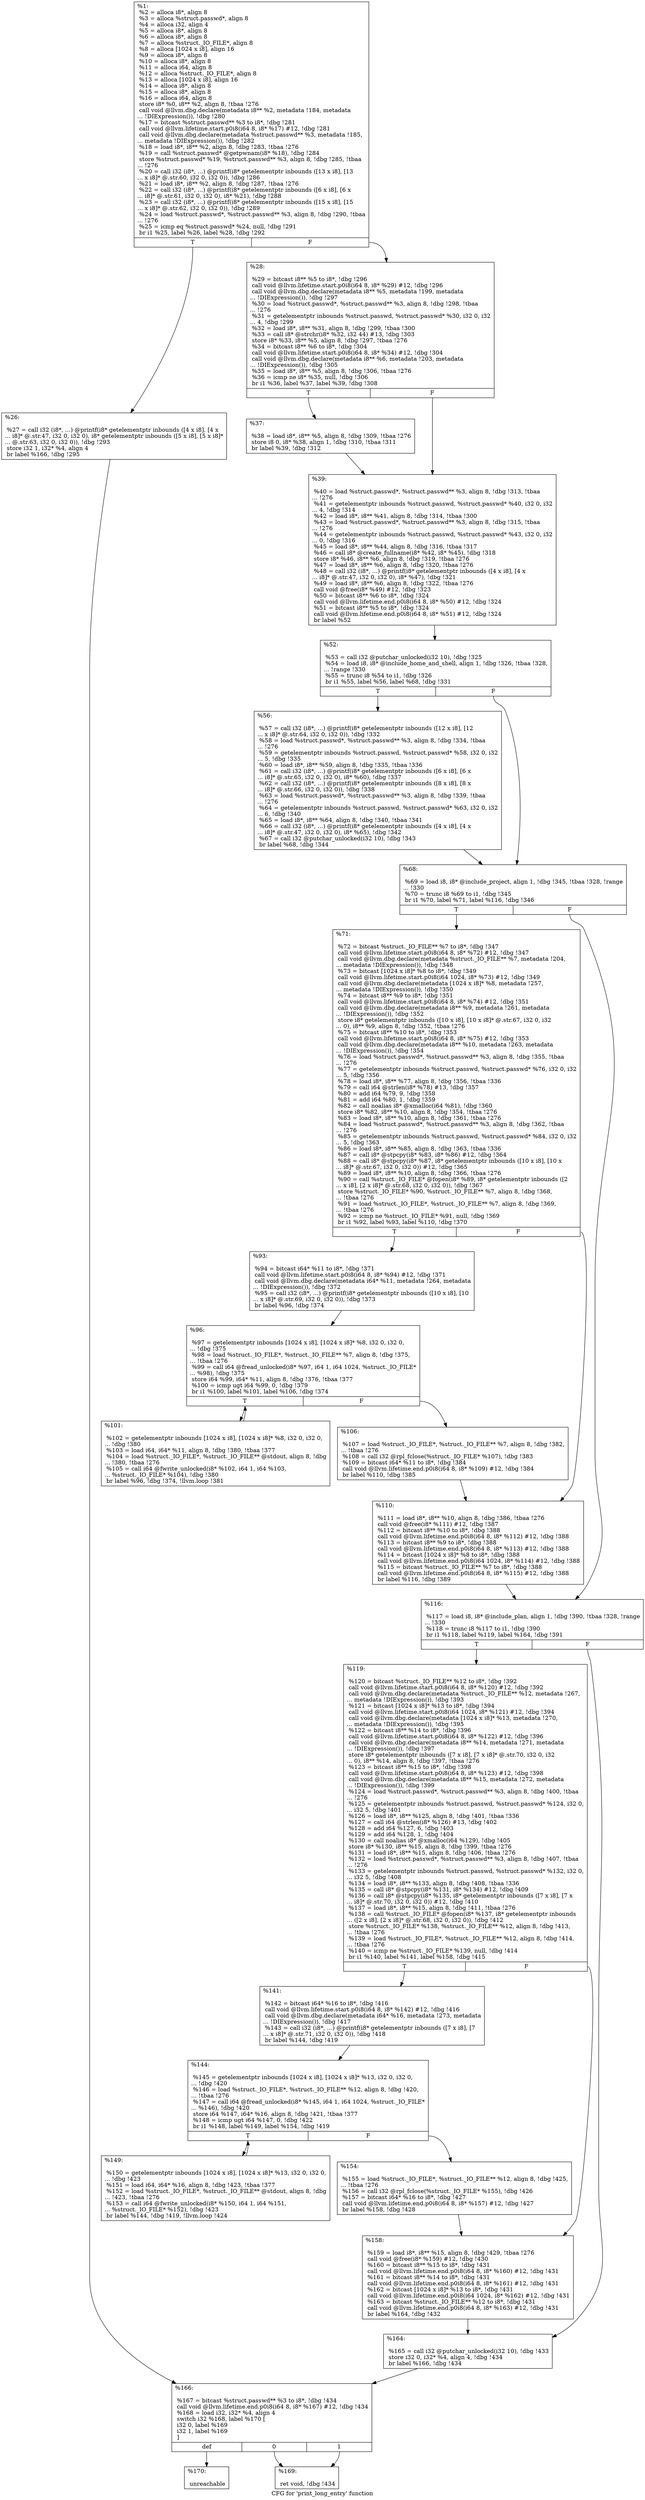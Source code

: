 digraph "CFG for 'print_long_entry' function" {
	label="CFG for 'print_long_entry' function";

	Node0xbbe560 [shape=record,label="{%1:\l  %2 = alloca i8*, align 8\l  %3 = alloca %struct.passwd*, align 8\l  %4 = alloca i32, align 4\l  %5 = alloca i8*, align 8\l  %6 = alloca i8*, align 8\l  %7 = alloca %struct._IO_FILE*, align 8\l  %8 = alloca [1024 x i8], align 16\l  %9 = alloca i8*, align 8\l  %10 = alloca i8*, align 8\l  %11 = alloca i64, align 8\l  %12 = alloca %struct._IO_FILE*, align 8\l  %13 = alloca [1024 x i8], align 16\l  %14 = alloca i8*, align 8\l  %15 = alloca i8*, align 8\l  %16 = alloca i64, align 8\l  store i8* %0, i8** %2, align 8, !tbaa !276\l  call void @llvm.dbg.declare(metadata i8** %2, metadata !184, metadata\l... !DIExpression()), !dbg !280\l  %17 = bitcast %struct.passwd** %3 to i8*, !dbg !281\l  call void @llvm.lifetime.start.p0i8(i64 8, i8* %17) #12, !dbg !281\l  call void @llvm.dbg.declare(metadata %struct.passwd** %3, metadata !185,\l... metadata !DIExpression()), !dbg !282\l  %18 = load i8*, i8** %2, align 8, !dbg !283, !tbaa !276\l  %19 = call %struct.passwd* @getpwnam(i8* %18), !dbg !284\l  store %struct.passwd* %19, %struct.passwd** %3, align 8, !dbg !285, !tbaa\l... !276\l  %20 = call i32 (i8*, ...) @printf(i8* getelementptr inbounds ([13 x i8], [13\l... x i8]* @.str.60, i32 0, i32 0)), !dbg !286\l  %21 = load i8*, i8** %2, align 8, !dbg !287, !tbaa !276\l  %22 = call i32 (i8*, ...) @printf(i8* getelementptr inbounds ([6 x i8], [6 x\l... i8]* @.str.61, i32 0, i32 0), i8* %21), !dbg !288\l  %23 = call i32 (i8*, ...) @printf(i8* getelementptr inbounds ([15 x i8], [15\l... x i8]* @.str.62, i32 0, i32 0)), !dbg !289\l  %24 = load %struct.passwd*, %struct.passwd** %3, align 8, !dbg !290, !tbaa\l... !276\l  %25 = icmp eq %struct.passwd* %24, null, !dbg !291\l  br i1 %25, label %26, label %28, !dbg !292\l|{<s0>T|<s1>F}}"];
	Node0xbbe560:s0 -> Node0xbbf040;
	Node0xbbe560:s1 -> Node0xbbf090;
	Node0xbbf040 [shape=record,label="{%26:\l\l  %27 = call i32 (i8*, ...) @printf(i8* getelementptr inbounds ([4 x i8], [4 x\l... i8]* @.str.47, i32 0, i32 0), i8* getelementptr inbounds ([5 x i8], [5 x i8]*\l... @.str.63, i32 0, i32 0)), !dbg !293\l  store i32 1, i32* %4, align 4\l  br label %166, !dbg !295\l}"];
	Node0xbbf040 -> Node0xbbf6d0;
	Node0xbbf090 [shape=record,label="{%28:\l\l  %29 = bitcast i8** %5 to i8*, !dbg !296\l  call void @llvm.lifetime.start.p0i8(i64 8, i8* %29) #12, !dbg !296\l  call void @llvm.dbg.declare(metadata i8** %5, metadata !199, metadata\l... !DIExpression()), !dbg !297\l  %30 = load %struct.passwd*, %struct.passwd** %3, align 8, !dbg !298, !tbaa\l... !276\l  %31 = getelementptr inbounds %struct.passwd, %struct.passwd* %30, i32 0, i32\l... 4, !dbg !299\l  %32 = load i8*, i8** %31, align 8, !dbg !299, !tbaa !300\l  %33 = call i8* @strchr(i8* %32, i32 44) #13, !dbg !303\l  store i8* %33, i8** %5, align 8, !dbg !297, !tbaa !276\l  %34 = bitcast i8** %6 to i8*, !dbg !304\l  call void @llvm.lifetime.start.p0i8(i64 8, i8* %34) #12, !dbg !304\l  call void @llvm.dbg.declare(metadata i8** %6, metadata !203, metadata\l... !DIExpression()), !dbg !305\l  %35 = load i8*, i8** %5, align 8, !dbg !306, !tbaa !276\l  %36 = icmp ne i8* %35, null, !dbg !306\l  br i1 %36, label %37, label %39, !dbg !308\l|{<s0>T|<s1>F}}"];
	Node0xbbf090:s0 -> Node0xbbf0e0;
	Node0xbbf090:s1 -> Node0xbbf130;
	Node0xbbf0e0 [shape=record,label="{%37:\l\l  %38 = load i8*, i8** %5, align 8, !dbg !309, !tbaa !276\l  store i8 0, i8* %38, align 1, !dbg !310, !tbaa !311\l  br label %39, !dbg !312\l}"];
	Node0xbbf0e0 -> Node0xbbf130;
	Node0xbbf130 [shape=record,label="{%39:\l\l  %40 = load %struct.passwd*, %struct.passwd** %3, align 8, !dbg !313, !tbaa\l... !276\l  %41 = getelementptr inbounds %struct.passwd, %struct.passwd* %40, i32 0, i32\l... 4, !dbg !314\l  %42 = load i8*, i8** %41, align 8, !dbg !314, !tbaa !300\l  %43 = load %struct.passwd*, %struct.passwd** %3, align 8, !dbg !315, !tbaa\l... !276\l  %44 = getelementptr inbounds %struct.passwd, %struct.passwd* %43, i32 0, i32\l... 0, !dbg !316\l  %45 = load i8*, i8** %44, align 8, !dbg !316, !tbaa !317\l  %46 = call i8* @create_fullname(i8* %42, i8* %45), !dbg !318\l  store i8* %46, i8** %6, align 8, !dbg !319, !tbaa !276\l  %47 = load i8*, i8** %6, align 8, !dbg !320, !tbaa !276\l  %48 = call i32 (i8*, ...) @printf(i8* getelementptr inbounds ([4 x i8], [4 x\l... i8]* @.str.47, i32 0, i32 0), i8* %47), !dbg !321\l  %49 = load i8*, i8** %6, align 8, !dbg !322, !tbaa !276\l  call void @free(i8* %49) #12, !dbg !323\l  %50 = bitcast i8** %6 to i8*, !dbg !324\l  call void @llvm.lifetime.end.p0i8(i64 8, i8* %50) #12, !dbg !324\l  %51 = bitcast i8** %5 to i8*, !dbg !324\l  call void @llvm.lifetime.end.p0i8(i64 8, i8* %51) #12, !dbg !324\l  br label %52\l}"];
	Node0xbbf130 -> Node0xbbf180;
	Node0xbbf180 [shape=record,label="{%52:\l\l  %53 = call i32 @putchar_unlocked(i32 10), !dbg !325\l  %54 = load i8, i8* @include_home_and_shell, align 1, !dbg !326, !tbaa !328,\l... !range !330\l  %55 = trunc i8 %54 to i1, !dbg !326\l  br i1 %55, label %56, label %68, !dbg !331\l|{<s0>T|<s1>F}}"];
	Node0xbbf180:s0 -> Node0xbbf1d0;
	Node0xbbf180:s1 -> Node0xbbf220;
	Node0xbbf1d0 [shape=record,label="{%56:\l\l  %57 = call i32 (i8*, ...) @printf(i8* getelementptr inbounds ([12 x i8], [12\l... x i8]* @.str.64, i32 0, i32 0)), !dbg !332\l  %58 = load %struct.passwd*, %struct.passwd** %3, align 8, !dbg !334, !tbaa\l... !276\l  %59 = getelementptr inbounds %struct.passwd, %struct.passwd* %58, i32 0, i32\l... 5, !dbg !335\l  %60 = load i8*, i8** %59, align 8, !dbg !335, !tbaa !336\l  %61 = call i32 (i8*, ...) @printf(i8* getelementptr inbounds ([6 x i8], [6 x\l... i8]* @.str.65, i32 0, i32 0), i8* %60), !dbg !337\l  %62 = call i32 (i8*, ...) @printf(i8* getelementptr inbounds ([8 x i8], [8 x\l... i8]* @.str.66, i32 0, i32 0)), !dbg !338\l  %63 = load %struct.passwd*, %struct.passwd** %3, align 8, !dbg !339, !tbaa\l... !276\l  %64 = getelementptr inbounds %struct.passwd, %struct.passwd* %63, i32 0, i32\l... 6, !dbg !340\l  %65 = load i8*, i8** %64, align 8, !dbg !340, !tbaa !341\l  %66 = call i32 (i8*, ...) @printf(i8* getelementptr inbounds ([4 x i8], [4 x\l... i8]* @.str.47, i32 0, i32 0), i8* %65), !dbg !342\l  %67 = call i32 @putchar_unlocked(i32 10), !dbg !343\l  br label %68, !dbg !344\l}"];
	Node0xbbf1d0 -> Node0xbbf220;
	Node0xbbf220 [shape=record,label="{%68:\l\l  %69 = load i8, i8* @include_project, align 1, !dbg !345, !tbaa !328, !range\l... !330\l  %70 = trunc i8 %69 to i1, !dbg !345\l  br i1 %70, label %71, label %116, !dbg !346\l|{<s0>T|<s1>F}}"];
	Node0xbbf220:s0 -> Node0xbbf270;
	Node0xbbf220:s1 -> Node0xbbf450;
	Node0xbbf270 [shape=record,label="{%71:\l\l  %72 = bitcast %struct._IO_FILE** %7 to i8*, !dbg !347\l  call void @llvm.lifetime.start.p0i8(i64 8, i8* %72) #12, !dbg !347\l  call void @llvm.dbg.declare(metadata %struct._IO_FILE** %7, metadata !204,\l... metadata !DIExpression()), !dbg !348\l  %73 = bitcast [1024 x i8]* %8 to i8*, !dbg !349\l  call void @llvm.lifetime.start.p0i8(i64 1024, i8* %73) #12, !dbg !349\l  call void @llvm.dbg.declare(metadata [1024 x i8]* %8, metadata !257,\l... metadata !DIExpression()), !dbg !350\l  %74 = bitcast i8** %9 to i8*, !dbg !351\l  call void @llvm.lifetime.start.p0i8(i64 8, i8* %74) #12, !dbg !351\l  call void @llvm.dbg.declare(metadata i8** %9, metadata !261, metadata\l... !DIExpression()), !dbg !352\l  store i8* getelementptr inbounds ([10 x i8], [10 x i8]* @.str.67, i32 0, i32\l... 0), i8** %9, align 8, !dbg !352, !tbaa !276\l  %75 = bitcast i8** %10 to i8*, !dbg !353\l  call void @llvm.lifetime.start.p0i8(i64 8, i8* %75) #12, !dbg !353\l  call void @llvm.dbg.declare(metadata i8** %10, metadata !263, metadata\l... !DIExpression()), !dbg !354\l  %76 = load %struct.passwd*, %struct.passwd** %3, align 8, !dbg !355, !tbaa\l... !276\l  %77 = getelementptr inbounds %struct.passwd, %struct.passwd* %76, i32 0, i32\l... 5, !dbg !356\l  %78 = load i8*, i8** %77, align 8, !dbg !356, !tbaa !336\l  %79 = call i64 @strlen(i8* %78) #13, !dbg !357\l  %80 = add i64 %79, 9, !dbg !358\l  %81 = add i64 %80, 1, !dbg !359\l  %82 = call noalias i8* @xmalloc(i64 %81), !dbg !360\l  store i8* %82, i8** %10, align 8, !dbg !354, !tbaa !276\l  %83 = load i8*, i8** %10, align 8, !dbg !361, !tbaa !276\l  %84 = load %struct.passwd*, %struct.passwd** %3, align 8, !dbg !362, !tbaa\l... !276\l  %85 = getelementptr inbounds %struct.passwd, %struct.passwd* %84, i32 0, i32\l... 5, !dbg !363\l  %86 = load i8*, i8** %85, align 8, !dbg !363, !tbaa !336\l  %87 = call i8* @stpcpy(i8* %83, i8* %86) #12, !dbg !364\l  %88 = call i8* @stpcpy(i8* %87, i8* getelementptr inbounds ([10 x i8], [10 x\l... i8]* @.str.67, i32 0, i32 0)) #12, !dbg !365\l  %89 = load i8*, i8** %10, align 8, !dbg !366, !tbaa !276\l  %90 = call %struct._IO_FILE* @fopen(i8* %89, i8* getelementptr inbounds ([2\l... x i8], [2 x i8]* @.str.68, i32 0, i32 0)), !dbg !367\l  store %struct._IO_FILE* %90, %struct._IO_FILE** %7, align 8, !dbg !368,\l... !tbaa !276\l  %91 = load %struct._IO_FILE*, %struct._IO_FILE** %7, align 8, !dbg !369,\l... !tbaa !276\l  %92 = icmp ne %struct._IO_FILE* %91, null, !dbg !369\l  br i1 %92, label %93, label %110, !dbg !370\l|{<s0>T|<s1>F}}"];
	Node0xbbf270:s0 -> Node0xbbf2c0;
	Node0xbbf270:s1 -> Node0xbbf400;
	Node0xbbf2c0 [shape=record,label="{%93:\l\l  %94 = bitcast i64* %11 to i8*, !dbg !371\l  call void @llvm.lifetime.start.p0i8(i64 8, i8* %94) #12, !dbg !371\l  call void @llvm.dbg.declare(metadata i64* %11, metadata !264, metadata\l... !DIExpression()), !dbg !372\l  %95 = call i32 (i8*, ...) @printf(i8* getelementptr inbounds ([10 x i8], [10\l... x i8]* @.str.69, i32 0, i32 0)), !dbg !373\l  br label %96, !dbg !374\l}"];
	Node0xbbf2c0 -> Node0xbbf310;
	Node0xbbf310 [shape=record,label="{%96:\l\l  %97 = getelementptr inbounds [1024 x i8], [1024 x i8]* %8, i32 0, i32 0,\l... !dbg !375\l  %98 = load %struct._IO_FILE*, %struct._IO_FILE** %7, align 8, !dbg !375,\l... !tbaa !276\l  %99 = call i64 @fread_unlocked(i8* %97, i64 1, i64 1024, %struct._IO_FILE*\l... %98), !dbg !375\l  store i64 %99, i64* %11, align 8, !dbg !376, !tbaa !377\l  %100 = icmp ugt i64 %99, 0, !dbg !379\l  br i1 %100, label %101, label %106, !dbg !374\l|{<s0>T|<s1>F}}"];
	Node0xbbf310:s0 -> Node0xbbf360;
	Node0xbbf310:s1 -> Node0xbbf3b0;
	Node0xbbf360 [shape=record,label="{%101:\l\l  %102 = getelementptr inbounds [1024 x i8], [1024 x i8]* %8, i32 0, i32 0,\l... !dbg !380\l  %103 = load i64, i64* %11, align 8, !dbg !380, !tbaa !377\l  %104 = load %struct._IO_FILE*, %struct._IO_FILE** @stdout, align 8, !dbg\l... !380, !tbaa !276\l  %105 = call i64 @fwrite_unlocked(i8* %102, i64 1, i64 %103,\l... %struct._IO_FILE* %104), !dbg !380\l  br label %96, !dbg !374, !llvm.loop !381\l}"];
	Node0xbbf360 -> Node0xbbf310;
	Node0xbbf3b0 [shape=record,label="{%106:\l\l  %107 = load %struct._IO_FILE*, %struct._IO_FILE** %7, align 8, !dbg !382,\l... !tbaa !276\l  %108 = call i32 @rpl_fclose(%struct._IO_FILE* %107), !dbg !383\l  %109 = bitcast i64* %11 to i8*, !dbg !384\l  call void @llvm.lifetime.end.p0i8(i64 8, i8* %109) #12, !dbg !384\l  br label %110, !dbg !385\l}"];
	Node0xbbf3b0 -> Node0xbbf400;
	Node0xbbf400 [shape=record,label="{%110:\l\l  %111 = load i8*, i8** %10, align 8, !dbg !386, !tbaa !276\l  call void @free(i8* %111) #12, !dbg !387\l  %112 = bitcast i8** %10 to i8*, !dbg !388\l  call void @llvm.lifetime.end.p0i8(i64 8, i8* %112) #12, !dbg !388\l  %113 = bitcast i8** %9 to i8*, !dbg !388\l  call void @llvm.lifetime.end.p0i8(i64 8, i8* %113) #12, !dbg !388\l  %114 = bitcast [1024 x i8]* %8 to i8*, !dbg !388\l  call void @llvm.lifetime.end.p0i8(i64 1024, i8* %114) #12, !dbg !388\l  %115 = bitcast %struct._IO_FILE** %7 to i8*, !dbg !388\l  call void @llvm.lifetime.end.p0i8(i64 8, i8* %115) #12, !dbg !388\l  br label %116, !dbg !389\l}"];
	Node0xbbf400 -> Node0xbbf450;
	Node0xbbf450 [shape=record,label="{%116:\l\l  %117 = load i8, i8* @include_plan, align 1, !dbg !390, !tbaa !328, !range\l... !330\l  %118 = trunc i8 %117 to i1, !dbg !390\l  br i1 %118, label %119, label %164, !dbg !391\l|{<s0>T|<s1>F}}"];
	Node0xbbf450:s0 -> Node0xbbf4a0;
	Node0xbbf450:s1 -> Node0xbbf680;
	Node0xbbf4a0 [shape=record,label="{%119:\l\l  %120 = bitcast %struct._IO_FILE** %12 to i8*, !dbg !392\l  call void @llvm.lifetime.start.p0i8(i64 8, i8* %120) #12, !dbg !392\l  call void @llvm.dbg.declare(metadata %struct._IO_FILE** %12, metadata !267,\l... metadata !DIExpression()), !dbg !393\l  %121 = bitcast [1024 x i8]* %13 to i8*, !dbg !394\l  call void @llvm.lifetime.start.p0i8(i64 1024, i8* %121) #12, !dbg !394\l  call void @llvm.dbg.declare(metadata [1024 x i8]* %13, metadata !270,\l... metadata !DIExpression()), !dbg !395\l  %122 = bitcast i8** %14 to i8*, !dbg !396\l  call void @llvm.lifetime.start.p0i8(i64 8, i8* %122) #12, !dbg !396\l  call void @llvm.dbg.declare(metadata i8** %14, metadata !271, metadata\l... !DIExpression()), !dbg !397\l  store i8* getelementptr inbounds ([7 x i8], [7 x i8]* @.str.70, i32 0, i32\l... 0), i8** %14, align 8, !dbg !397, !tbaa !276\l  %123 = bitcast i8** %15 to i8*, !dbg !398\l  call void @llvm.lifetime.start.p0i8(i64 8, i8* %123) #12, !dbg !398\l  call void @llvm.dbg.declare(metadata i8** %15, metadata !272, metadata\l... !DIExpression()), !dbg !399\l  %124 = load %struct.passwd*, %struct.passwd** %3, align 8, !dbg !400, !tbaa\l... !276\l  %125 = getelementptr inbounds %struct.passwd, %struct.passwd* %124, i32 0,\l... i32 5, !dbg !401\l  %126 = load i8*, i8** %125, align 8, !dbg !401, !tbaa !336\l  %127 = call i64 @strlen(i8* %126) #13, !dbg !402\l  %128 = add i64 %127, 6, !dbg !403\l  %129 = add i64 %128, 1, !dbg !404\l  %130 = call noalias i8* @xmalloc(i64 %129), !dbg !405\l  store i8* %130, i8** %15, align 8, !dbg !399, !tbaa !276\l  %131 = load i8*, i8** %15, align 8, !dbg !406, !tbaa !276\l  %132 = load %struct.passwd*, %struct.passwd** %3, align 8, !dbg !407, !tbaa\l... !276\l  %133 = getelementptr inbounds %struct.passwd, %struct.passwd* %132, i32 0,\l... i32 5, !dbg !408\l  %134 = load i8*, i8** %133, align 8, !dbg !408, !tbaa !336\l  %135 = call i8* @stpcpy(i8* %131, i8* %134) #12, !dbg !409\l  %136 = call i8* @stpcpy(i8* %135, i8* getelementptr inbounds ([7 x i8], [7 x\l... i8]* @.str.70, i32 0, i32 0)) #12, !dbg !410\l  %137 = load i8*, i8** %15, align 8, !dbg !411, !tbaa !276\l  %138 = call %struct._IO_FILE* @fopen(i8* %137, i8* getelementptr inbounds\l... ([2 x i8], [2 x i8]* @.str.68, i32 0, i32 0)), !dbg !412\l  store %struct._IO_FILE* %138, %struct._IO_FILE** %12, align 8, !dbg !413,\l... !tbaa !276\l  %139 = load %struct._IO_FILE*, %struct._IO_FILE** %12, align 8, !dbg !414,\l... !tbaa !276\l  %140 = icmp ne %struct._IO_FILE* %139, null, !dbg !414\l  br i1 %140, label %141, label %158, !dbg !415\l|{<s0>T|<s1>F}}"];
	Node0xbbf4a0:s0 -> Node0xbbf4f0;
	Node0xbbf4a0:s1 -> Node0xbbf630;
	Node0xbbf4f0 [shape=record,label="{%141:\l\l  %142 = bitcast i64* %16 to i8*, !dbg !416\l  call void @llvm.lifetime.start.p0i8(i64 8, i8* %142) #12, !dbg !416\l  call void @llvm.dbg.declare(metadata i64* %16, metadata !273, metadata\l... !DIExpression()), !dbg !417\l  %143 = call i32 (i8*, ...) @printf(i8* getelementptr inbounds ([7 x i8], [7\l... x i8]* @.str.71, i32 0, i32 0)), !dbg !418\l  br label %144, !dbg !419\l}"];
	Node0xbbf4f0 -> Node0xbbf540;
	Node0xbbf540 [shape=record,label="{%144:\l\l  %145 = getelementptr inbounds [1024 x i8], [1024 x i8]* %13, i32 0, i32 0,\l... !dbg !420\l  %146 = load %struct._IO_FILE*, %struct._IO_FILE** %12, align 8, !dbg !420,\l... !tbaa !276\l  %147 = call i64 @fread_unlocked(i8* %145, i64 1, i64 1024, %struct._IO_FILE*\l... %146), !dbg !420\l  store i64 %147, i64* %16, align 8, !dbg !421, !tbaa !377\l  %148 = icmp ugt i64 %147, 0, !dbg !422\l  br i1 %148, label %149, label %154, !dbg !419\l|{<s0>T|<s1>F}}"];
	Node0xbbf540:s0 -> Node0xbbf590;
	Node0xbbf540:s1 -> Node0xbbf5e0;
	Node0xbbf590 [shape=record,label="{%149:\l\l  %150 = getelementptr inbounds [1024 x i8], [1024 x i8]* %13, i32 0, i32 0,\l... !dbg !423\l  %151 = load i64, i64* %16, align 8, !dbg !423, !tbaa !377\l  %152 = load %struct._IO_FILE*, %struct._IO_FILE** @stdout, align 8, !dbg\l... !423, !tbaa !276\l  %153 = call i64 @fwrite_unlocked(i8* %150, i64 1, i64 %151,\l... %struct._IO_FILE* %152), !dbg !423\l  br label %144, !dbg !419, !llvm.loop !424\l}"];
	Node0xbbf590 -> Node0xbbf540;
	Node0xbbf5e0 [shape=record,label="{%154:\l\l  %155 = load %struct._IO_FILE*, %struct._IO_FILE** %12, align 8, !dbg !425,\l... !tbaa !276\l  %156 = call i32 @rpl_fclose(%struct._IO_FILE* %155), !dbg !426\l  %157 = bitcast i64* %16 to i8*, !dbg !427\l  call void @llvm.lifetime.end.p0i8(i64 8, i8* %157) #12, !dbg !427\l  br label %158, !dbg !428\l}"];
	Node0xbbf5e0 -> Node0xbbf630;
	Node0xbbf630 [shape=record,label="{%158:\l\l  %159 = load i8*, i8** %15, align 8, !dbg !429, !tbaa !276\l  call void @free(i8* %159) #12, !dbg !430\l  %160 = bitcast i8** %15 to i8*, !dbg !431\l  call void @llvm.lifetime.end.p0i8(i64 8, i8* %160) #12, !dbg !431\l  %161 = bitcast i8** %14 to i8*, !dbg !431\l  call void @llvm.lifetime.end.p0i8(i64 8, i8* %161) #12, !dbg !431\l  %162 = bitcast [1024 x i8]* %13 to i8*, !dbg !431\l  call void @llvm.lifetime.end.p0i8(i64 1024, i8* %162) #12, !dbg !431\l  %163 = bitcast %struct._IO_FILE** %12 to i8*, !dbg !431\l  call void @llvm.lifetime.end.p0i8(i64 8, i8* %163) #12, !dbg !431\l  br label %164, !dbg !432\l}"];
	Node0xbbf630 -> Node0xbbf680;
	Node0xbbf680 [shape=record,label="{%164:\l\l  %165 = call i32 @putchar_unlocked(i32 10), !dbg !433\l  store i32 0, i32* %4, align 4, !dbg !434\l  br label %166, !dbg !434\l}"];
	Node0xbbf680 -> Node0xbbf6d0;
	Node0xbbf6d0 [shape=record,label="{%166:\l\l  %167 = bitcast %struct.passwd** %3 to i8*, !dbg !434\l  call void @llvm.lifetime.end.p0i8(i64 8, i8* %167) #12, !dbg !434\l  %168 = load i32, i32* %4, align 4\l  switch i32 %168, label %170 [\l    i32 0, label %169\l    i32 1, label %169\l  ]\l|{<s0>def|<s1>0|<s2>1}}"];
	Node0xbbf6d0:s0 -> Node0xbbf770;
	Node0xbbf6d0:s1 -> Node0xbbf720;
	Node0xbbf6d0:s2 -> Node0xbbf720;
	Node0xbbf720 [shape=record,label="{%169:\l\l  ret void, !dbg !434\l}"];
	Node0xbbf770 [shape=record,label="{%170:\l\l  unreachable\l}"];
}
